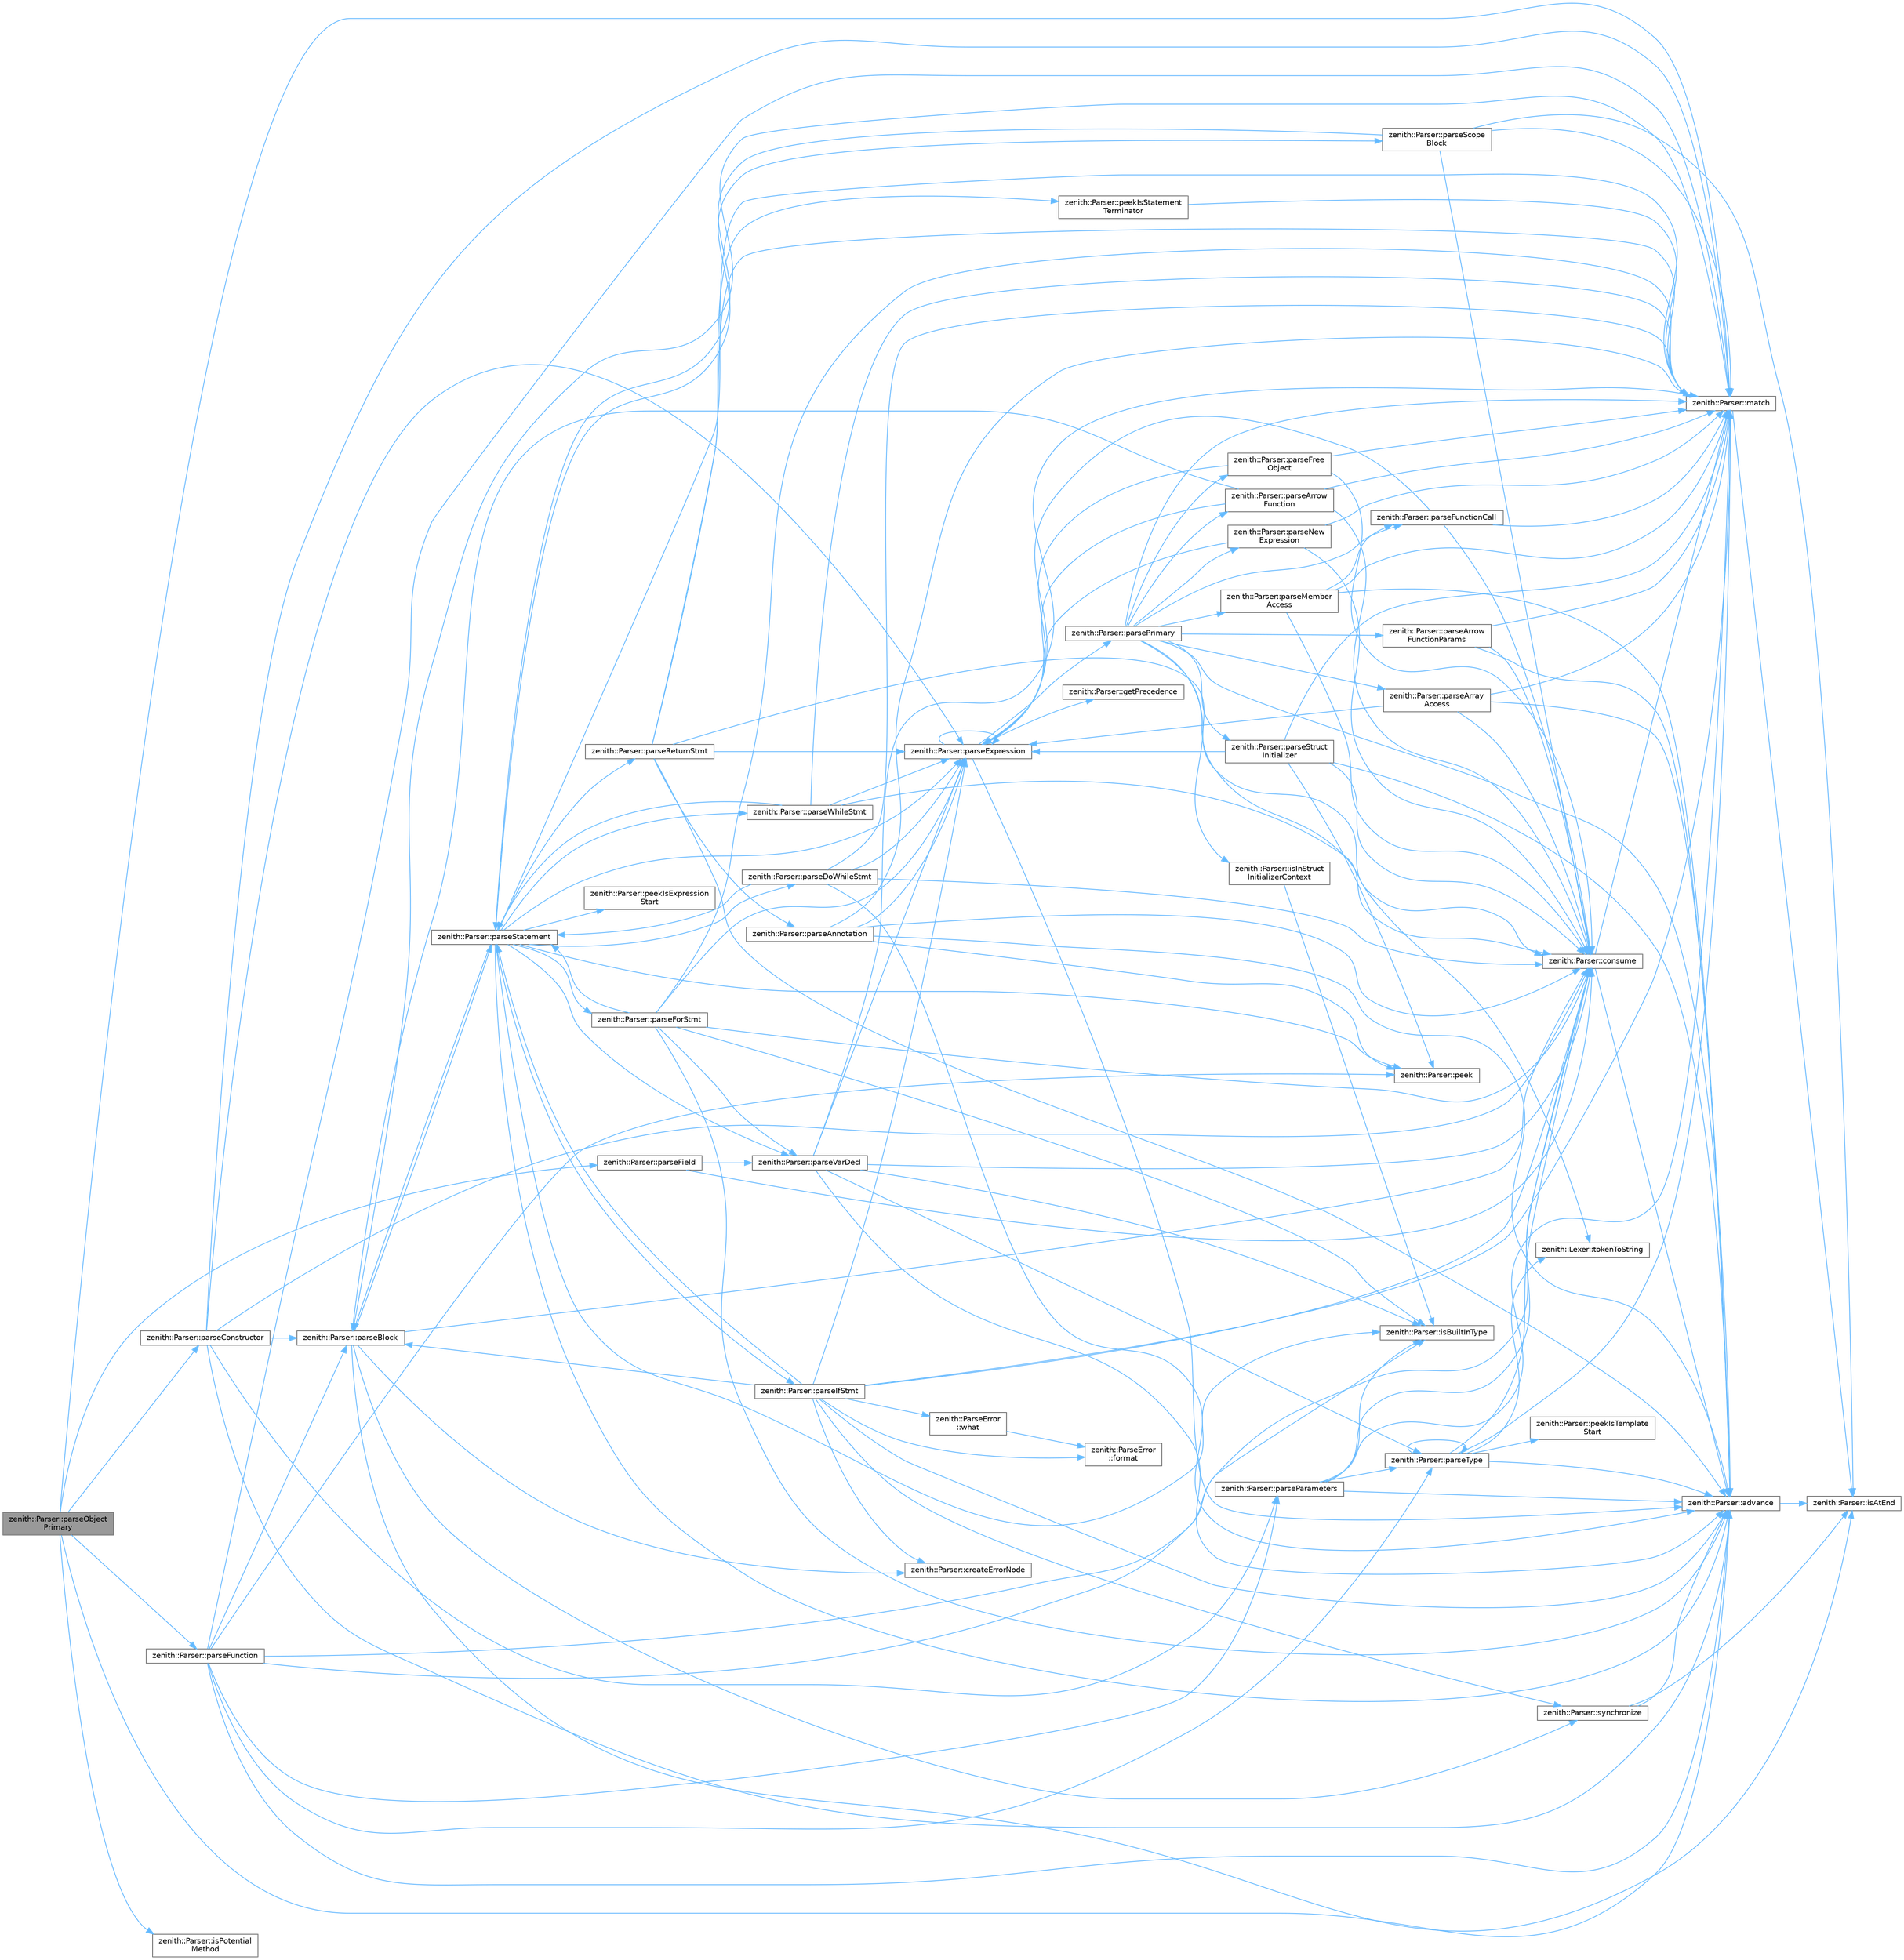 digraph "zenith::Parser::parseObjectPrimary"
{
 // LATEX_PDF_SIZE
  bgcolor="transparent";
  edge [fontname=Helvetica,fontsize=10,labelfontname=Helvetica,labelfontsize=10];
  node [fontname=Helvetica,fontsize=10,shape=box,height=0.2,width=0.4];
  rankdir="LR";
  Node1 [id="Node000001",label="zenith::Parser::parseObject\lPrimary",height=0.2,width=0.4,color="gray40", fillcolor="grey60", style="filled", fontcolor="black",tooltip=" "];
  Node1 -> Node2 [id="edge1_Node000001_Node000002",color="steelblue1",style="solid",tooltip=" "];
  Node2 [id="Node000002",label="zenith::Parser::advance",height=0.2,width=0.4,color="grey40", fillcolor="white", style="filled",URL="$classzenith_1_1_parser.html#a9639927866a398781d4c1d205da431d8",tooltip=" "];
  Node2 -> Node3 [id="edge2_Node000002_Node000003",color="steelblue1",style="solid",tooltip=" "];
  Node3 [id="Node000003",label="zenith::Parser::isAtEnd",height=0.2,width=0.4,color="grey40", fillcolor="white", style="filled",URL="$classzenith_1_1_parser.html#a7fa9d1e2197db94168ba4e2c4fd98ad1",tooltip=" "];
  Node1 -> Node4 [id="edge3_Node000001_Node000004",color="steelblue1",style="solid",tooltip=" "];
  Node4 [id="Node000004",label="zenith::Parser::isPotential\lMethod",height=0.2,width=0.4,color="grey40", fillcolor="white", style="filled",URL="$classzenith_1_1_parser.html#a3ce12be12969221d8326beb893810acd",tooltip=" "];
  Node1 -> Node5 [id="edge4_Node000001_Node000005",color="steelblue1",style="solid",tooltip=" "];
  Node5 [id="Node000005",label="zenith::Parser::match",height=0.2,width=0.4,color="grey40", fillcolor="white", style="filled",URL="$classzenith_1_1_parser.html#a6a8b25ba2a7a7f371a02b1419121e8cb",tooltip=" "];
  Node5 -> Node3 [id="edge5_Node000005_Node000003",color="steelblue1",style="solid",tooltip=" "];
  Node1 -> Node6 [id="edge6_Node000001_Node000006",color="steelblue1",style="solid",tooltip=" "];
  Node6 [id="Node000006",label="zenith::Parser::parseConstructor",height=0.2,width=0.4,color="grey40", fillcolor="white", style="filled",URL="$classzenith_1_1_parser.html#ae37a2b420e456af55c07efd04676b4af",tooltip=" "];
  Node6 -> Node2 [id="edge7_Node000006_Node000002",color="steelblue1",style="solid",tooltip=" "];
  Node6 -> Node7 [id="edge8_Node000006_Node000007",color="steelblue1",style="solid",tooltip=" "];
  Node7 [id="Node000007",label="zenith::Parser::consume",height=0.2,width=0.4,color="grey40", fillcolor="white", style="filled",URL="$classzenith_1_1_parser.html#a729f5bdd53b7be97e8f5f3fb28f64249",tooltip=" "];
  Node7 -> Node2 [id="edge9_Node000007_Node000002",color="steelblue1",style="solid",tooltip=" "];
  Node7 -> Node5 [id="edge10_Node000007_Node000005",color="steelblue1",style="solid",tooltip=" "];
  Node6 -> Node5 [id="edge11_Node000006_Node000005",color="steelblue1",style="solid",tooltip=" "];
  Node6 -> Node8 [id="edge12_Node000006_Node000008",color="steelblue1",style="solid",tooltip=" "];
  Node8 [id="Node000008",label="zenith::Parser::parseBlock",height=0.2,width=0.4,color="grey40", fillcolor="white", style="filled",URL="$classzenith_1_1_parser.html#afed5c18e77fc012fe5db9f9e6175e642",tooltip=" "];
  Node8 -> Node7 [id="edge13_Node000008_Node000007",color="steelblue1",style="solid",tooltip=" "];
  Node8 -> Node9 [id="edge14_Node000008_Node000009",color="steelblue1",style="solid",tooltip=" "];
  Node9 [id="Node000009",label="zenith::Parser::createErrorNode",height=0.2,width=0.4,color="grey40", fillcolor="white", style="filled",URL="$classzenith_1_1_parser.html#a6576cab9cc379e6ba26cfce915ad3de6",tooltip=" "];
  Node8 -> Node3 [id="edge15_Node000008_Node000003",color="steelblue1",style="solid",tooltip=" "];
  Node8 -> Node5 [id="edge16_Node000008_Node000005",color="steelblue1",style="solid",tooltip=" "];
  Node8 -> Node10 [id="edge17_Node000008_Node000010",color="steelblue1",style="solid",tooltip=" "];
  Node10 [id="Node000010",label="zenith::Parser::parseStatement",height=0.2,width=0.4,color="grey40", fillcolor="white", style="filled",URL="$classzenith_1_1_parser.html#ada8dc19e8cb4a0f1b37d3ef6a2eb3f9d",tooltip=" "];
  Node10 -> Node2 [id="edge18_Node000010_Node000002",color="steelblue1",style="solid",tooltip=" "];
  Node10 -> Node11 [id="edge19_Node000010_Node000011",color="steelblue1",style="solid",tooltip=" "];
  Node11 [id="Node000011",label="zenith::Parser::isBuiltInType",height=0.2,width=0.4,color="grey40", fillcolor="white", style="filled",URL="$classzenith_1_1_parser.html#a68c100d957e0a8960de2fca188e23054",tooltip=" "];
  Node10 -> Node5 [id="edge20_Node000010_Node000005",color="steelblue1",style="solid",tooltip=" "];
  Node10 -> Node8 [id="edge21_Node000010_Node000008",color="steelblue1",style="solid",tooltip=" "];
  Node10 -> Node12 [id="edge22_Node000010_Node000012",color="steelblue1",style="solid",tooltip=" "];
  Node12 [id="Node000012",label="zenith::Parser::parseDoWhileStmt",height=0.2,width=0.4,color="grey40", fillcolor="white", style="filled",URL="$classzenith_1_1_parser.html#a17d038fc7ad2c0dac1b038889f4426ca",tooltip=" "];
  Node12 -> Node2 [id="edge23_Node000012_Node000002",color="steelblue1",style="solid",tooltip=" "];
  Node12 -> Node7 [id="edge24_Node000012_Node000007",color="steelblue1",style="solid",tooltip=" "];
  Node12 -> Node5 [id="edge25_Node000012_Node000005",color="steelblue1",style="solid",tooltip=" "];
  Node12 -> Node13 [id="edge26_Node000012_Node000013",color="steelblue1",style="solid",tooltip=" "];
  Node13 [id="Node000013",label="zenith::Parser::parseExpression",height=0.2,width=0.4,color="grey40", fillcolor="white", style="filled",URL="$classzenith_1_1_parser.html#a239906fd51d54598f6d3dcc18d97b6b9",tooltip=" "];
  Node13 -> Node2 [id="edge27_Node000013_Node000002",color="steelblue1",style="solid",tooltip=" "];
  Node13 -> Node14 [id="edge28_Node000013_Node000014",color="steelblue1",style="solid",tooltip=" "];
  Node14 [id="Node000014",label="zenith::Parser::getPrecedence",height=0.2,width=0.4,color="grey40", fillcolor="white", style="filled",URL="$classzenith_1_1_parser.html#a5386ec516fb692a1b1ecd9058ca2c19e",tooltip=" "];
  Node13 -> Node13 [id="edge29_Node000013_Node000013",color="steelblue1",style="solid",tooltip=" "];
  Node13 -> Node15 [id="edge30_Node000013_Node000015",color="steelblue1",style="solid",tooltip=" "];
  Node15 [id="Node000015",label="zenith::Parser::parsePrimary",height=0.2,width=0.4,color="grey40", fillcolor="white", style="filled",URL="$classzenith_1_1_parser.html#a9425b18adfbb62629ae5ea654addc7cb",tooltip=" "];
  Node15 -> Node2 [id="edge31_Node000015_Node000002",color="steelblue1",style="solid",tooltip=" "];
  Node15 -> Node16 [id="edge32_Node000015_Node000016",color="steelblue1",style="solid",tooltip=" "];
  Node16 [id="Node000016",label="zenith::Parser::isInStruct\lInitializerContext",height=0.2,width=0.4,color="grey40", fillcolor="white", style="filled",URL="$classzenith_1_1_parser.html#a122c98490d526265ce1a9a2ecaf188f9",tooltip=" "];
  Node16 -> Node11 [id="edge33_Node000016_Node000011",color="steelblue1",style="solid",tooltip=" "];
  Node15 -> Node5 [id="edge34_Node000015_Node000005",color="steelblue1",style="solid",tooltip=" "];
  Node15 -> Node17 [id="edge35_Node000015_Node000017",color="steelblue1",style="solid",tooltip=" "];
  Node17 [id="Node000017",label="zenith::Parser::parseArray\lAccess",height=0.2,width=0.4,color="grey40", fillcolor="white", style="filled",URL="$classzenith_1_1_parser.html#ad32b5cfe98f909cade9216d65b046f58",tooltip=" "];
  Node17 -> Node2 [id="edge36_Node000017_Node000002",color="steelblue1",style="solid",tooltip=" "];
  Node17 -> Node7 [id="edge37_Node000017_Node000007",color="steelblue1",style="solid",tooltip=" "];
  Node17 -> Node5 [id="edge38_Node000017_Node000005",color="steelblue1",style="solid",tooltip=" "];
  Node17 -> Node13 [id="edge39_Node000017_Node000013",color="steelblue1",style="solid",tooltip=" "];
  Node15 -> Node18 [id="edge40_Node000015_Node000018",color="steelblue1",style="solid",tooltip=" "];
  Node18 [id="Node000018",label="zenith::Parser::parseArrow\lFunction",height=0.2,width=0.4,color="grey40", fillcolor="white", style="filled",URL="$classzenith_1_1_parser.html#a7ea0f8e309ed2fbdf1a9e2ebfa2fbf8d",tooltip=" "];
  Node18 -> Node7 [id="edge41_Node000018_Node000007",color="steelblue1",style="solid",tooltip=" "];
  Node18 -> Node5 [id="edge42_Node000018_Node000005",color="steelblue1",style="solid",tooltip=" "];
  Node18 -> Node8 [id="edge43_Node000018_Node000008",color="steelblue1",style="solid",tooltip=" "];
  Node18 -> Node13 [id="edge44_Node000018_Node000013",color="steelblue1",style="solid",tooltip=" "];
  Node15 -> Node19 [id="edge45_Node000015_Node000019",color="steelblue1",style="solid",tooltip=" "];
  Node19 [id="Node000019",label="zenith::Parser::parseArrow\lFunctionParams",height=0.2,width=0.4,color="grey40", fillcolor="white", style="filled",URL="$classzenith_1_1_parser.html#adfd7efe9485b95d3c1d2acbcec912527",tooltip=" "];
  Node19 -> Node2 [id="edge46_Node000019_Node000002",color="steelblue1",style="solid",tooltip=" "];
  Node19 -> Node7 [id="edge47_Node000019_Node000007",color="steelblue1",style="solid",tooltip=" "];
  Node19 -> Node5 [id="edge48_Node000019_Node000005",color="steelblue1",style="solid",tooltip=" "];
  Node15 -> Node20 [id="edge49_Node000015_Node000020",color="steelblue1",style="solid",tooltip=" "];
  Node20 [id="Node000020",label="zenith::Parser::parseFree\lObject",height=0.2,width=0.4,color="grey40", fillcolor="white", style="filled",URL="$classzenith_1_1_parser.html#a697fe5477ca0023efdefd6e66f4e0a49",tooltip=" "];
  Node20 -> Node7 [id="edge50_Node000020_Node000007",color="steelblue1",style="solid",tooltip=" "];
  Node20 -> Node5 [id="edge51_Node000020_Node000005",color="steelblue1",style="solid",tooltip=" "];
  Node20 -> Node13 [id="edge52_Node000020_Node000013",color="steelblue1",style="solid",tooltip=" "];
  Node15 -> Node21 [id="edge53_Node000015_Node000021",color="steelblue1",style="solid",tooltip=" "];
  Node21 [id="Node000021",label="zenith::Parser::parseFunctionCall",height=0.2,width=0.4,color="grey40", fillcolor="white", style="filled",URL="$classzenith_1_1_parser.html#ae2442c2e624e13794605b1ff56047ee8",tooltip=" "];
  Node21 -> Node7 [id="edge54_Node000021_Node000007",color="steelblue1",style="solid",tooltip=" "];
  Node21 -> Node5 [id="edge55_Node000021_Node000005",color="steelblue1",style="solid",tooltip=" "];
  Node21 -> Node13 [id="edge56_Node000021_Node000013",color="steelblue1",style="solid",tooltip=" "];
  Node15 -> Node22 [id="edge57_Node000015_Node000022",color="steelblue1",style="solid",tooltip=" "];
  Node22 [id="Node000022",label="zenith::Parser::parseMember\lAccess",height=0.2,width=0.4,color="grey40", fillcolor="white", style="filled",URL="$classzenith_1_1_parser.html#a5f581f39453bce8e553d9d96c5c8d0d2",tooltip=" "];
  Node22 -> Node2 [id="edge58_Node000022_Node000002",color="steelblue1",style="solid",tooltip=" "];
  Node22 -> Node7 [id="edge59_Node000022_Node000007",color="steelblue1",style="solid",tooltip=" "];
  Node22 -> Node5 [id="edge60_Node000022_Node000005",color="steelblue1",style="solid",tooltip=" "];
  Node22 -> Node21 [id="edge61_Node000022_Node000021",color="steelblue1",style="solid",tooltip=" "];
  Node15 -> Node23 [id="edge62_Node000015_Node000023",color="steelblue1",style="solid",tooltip=" "];
  Node23 [id="Node000023",label="zenith::Parser::parseNew\lExpression",height=0.2,width=0.4,color="grey40", fillcolor="white", style="filled",URL="$classzenith_1_1_parser.html#aa984ed730ca80620a7033d259b6faea5",tooltip=" "];
  Node23 -> Node7 [id="edge63_Node000023_Node000007",color="steelblue1",style="solid",tooltip=" "];
  Node23 -> Node5 [id="edge64_Node000023_Node000005",color="steelblue1",style="solid",tooltip=" "];
  Node23 -> Node13 [id="edge65_Node000023_Node000013",color="steelblue1",style="solid",tooltip=" "];
  Node15 -> Node24 [id="edge66_Node000015_Node000024",color="steelblue1",style="solid",tooltip=" "];
  Node24 [id="Node000024",label="zenith::Parser::parseStruct\lInitializer",height=0.2,width=0.4,color="grey40", fillcolor="white", style="filled",URL="$classzenith_1_1_parser.html#a4646bbfa2a663abbc777ae26d44e9522",tooltip=" "];
  Node24 -> Node2 [id="edge67_Node000024_Node000002",color="steelblue1",style="solid",tooltip=" "];
  Node24 -> Node7 [id="edge68_Node000024_Node000007",color="steelblue1",style="solid",tooltip=" "];
  Node24 -> Node5 [id="edge69_Node000024_Node000005",color="steelblue1",style="solid",tooltip=" "];
  Node24 -> Node13 [id="edge70_Node000024_Node000013",color="steelblue1",style="solid",tooltip=" "];
  Node24 -> Node25 [id="edge71_Node000024_Node000025",color="steelblue1",style="solid",tooltip=" "];
  Node25 [id="Node000025",label="zenith::Parser::peek",height=0.2,width=0.4,color="grey40", fillcolor="white", style="filled",URL="$classzenith_1_1_parser.html#a979d431c48a2bb73bd40a9fd6d65ba36",tooltip=" "];
  Node15 -> Node26 [id="edge72_Node000015_Node000026",color="steelblue1",style="solid",tooltip=" "];
  Node26 [id="Node000026",label="zenith::Lexer::tokenToString",height=0.2,width=0.4,color="grey40", fillcolor="white", style="filled",URL="$classzenith_1_1_lexer.html#a7265d90eb9fdc3d46aacdcf2a7e84a23",tooltip=" "];
  Node12 -> Node10 [id="edge73_Node000012_Node000010",color="steelblue1",style="solid",tooltip=" "];
  Node10 -> Node13 [id="edge74_Node000010_Node000013",color="steelblue1",style="solid",tooltip=" "];
  Node10 -> Node27 [id="edge75_Node000010_Node000027",color="steelblue1",style="solid",tooltip=" "];
  Node27 [id="Node000027",label="zenith::Parser::parseForStmt",height=0.2,width=0.4,color="grey40", fillcolor="white", style="filled",URL="$classzenith_1_1_parser.html#ab8ae32b49e1a7d1492f14c6b381aa52b",tooltip=" "];
  Node27 -> Node2 [id="edge76_Node000027_Node000002",color="steelblue1",style="solid",tooltip=" "];
  Node27 -> Node7 [id="edge77_Node000027_Node000007",color="steelblue1",style="solid",tooltip=" "];
  Node27 -> Node11 [id="edge78_Node000027_Node000011",color="steelblue1",style="solid",tooltip=" "];
  Node27 -> Node5 [id="edge79_Node000027_Node000005",color="steelblue1",style="solid",tooltip=" "];
  Node27 -> Node13 [id="edge80_Node000027_Node000013",color="steelblue1",style="solid",tooltip=" "];
  Node27 -> Node10 [id="edge81_Node000027_Node000010",color="steelblue1",style="solid",tooltip=" "];
  Node27 -> Node28 [id="edge82_Node000027_Node000028",color="steelblue1",style="solid",tooltip=" "];
  Node28 [id="Node000028",label="zenith::Parser::parseVarDecl",height=0.2,width=0.4,color="grey40", fillcolor="white", style="filled",URL="$classzenith_1_1_parser.html#a4846f1e07a0155bb95bfee2888cd4e49",tooltip=" "];
  Node28 -> Node2 [id="edge83_Node000028_Node000002",color="steelblue1",style="solid",tooltip=" "];
  Node28 -> Node7 [id="edge84_Node000028_Node000007",color="steelblue1",style="solid",tooltip=" "];
  Node28 -> Node11 [id="edge85_Node000028_Node000011",color="steelblue1",style="solid",tooltip=" "];
  Node28 -> Node5 [id="edge86_Node000028_Node000005",color="steelblue1",style="solid",tooltip=" "];
  Node28 -> Node13 [id="edge87_Node000028_Node000013",color="steelblue1",style="solid",tooltip=" "];
  Node28 -> Node29 [id="edge88_Node000028_Node000029",color="steelblue1",style="solid",tooltip=" "];
  Node29 [id="Node000029",label="zenith::Parser::parseType",height=0.2,width=0.4,color="grey40", fillcolor="white", style="filled",URL="$classzenith_1_1_parser.html#a62bb32082ed32f00e6071e1acc026ea1",tooltip=" "];
  Node29 -> Node2 [id="edge89_Node000029_Node000002",color="steelblue1",style="solid",tooltip=" "];
  Node29 -> Node7 [id="edge90_Node000029_Node000007",color="steelblue1",style="solid",tooltip=" "];
  Node29 -> Node5 [id="edge91_Node000029_Node000005",color="steelblue1",style="solid",tooltip=" "];
  Node29 -> Node29 [id="edge92_Node000029_Node000029",color="steelblue1",style="solid",tooltip=" "];
  Node29 -> Node30 [id="edge93_Node000029_Node000030",color="steelblue1",style="solid",tooltip=" "];
  Node30 [id="Node000030",label="zenith::Parser::peekIsTemplate\lStart",height=0.2,width=0.4,color="grey40", fillcolor="white", style="filled",URL="$classzenith_1_1_parser.html#adc6473d2aff0043321f35dfdf132f618",tooltip=" "];
  Node29 -> Node26 [id="edge94_Node000029_Node000026",color="steelblue1",style="solid",tooltip=" "];
  Node10 -> Node31 [id="edge95_Node000010_Node000031",color="steelblue1",style="solid",tooltip=" "];
  Node31 [id="Node000031",label="zenith::Parser::parseIfStmt",height=0.2,width=0.4,color="grey40", fillcolor="white", style="filled",URL="$classzenith_1_1_parser.html#a6086729ddce119c88e10fe622d069d8f",tooltip=" "];
  Node31 -> Node2 [id="edge96_Node000031_Node000002",color="steelblue1",style="solid",tooltip=" "];
  Node31 -> Node7 [id="edge97_Node000031_Node000007",color="steelblue1",style="solid",tooltip=" "];
  Node31 -> Node9 [id="edge98_Node000031_Node000009",color="steelblue1",style="solid",tooltip=" "];
  Node31 -> Node32 [id="edge99_Node000031_Node000032",color="steelblue1",style="solid",tooltip=" "];
  Node32 [id="Node000032",label="zenith::ParseError\l::format",height=0.2,width=0.4,color="grey40", fillcolor="white", style="filled",URL="$classzenith_1_1_parse_error.html#a432ddabc956004a6660137f537d2ba45",tooltip=" "];
  Node31 -> Node5 [id="edge100_Node000031_Node000005",color="steelblue1",style="solid",tooltip=" "];
  Node31 -> Node8 [id="edge101_Node000031_Node000008",color="steelblue1",style="solid",tooltip=" "];
  Node31 -> Node13 [id="edge102_Node000031_Node000013",color="steelblue1",style="solid",tooltip=" "];
  Node31 -> Node10 [id="edge103_Node000031_Node000010",color="steelblue1",style="solid",tooltip=" "];
  Node31 -> Node33 [id="edge104_Node000031_Node000033",color="steelblue1",style="solid",tooltip=" "];
  Node33 [id="Node000033",label="zenith::Parser::synchronize",height=0.2,width=0.4,color="grey40", fillcolor="white", style="filled",URL="$classzenith_1_1_parser.html#a09ca7eb4b886643cc7673062713a718f",tooltip=" "];
  Node33 -> Node2 [id="edge105_Node000033_Node000002",color="steelblue1",style="solid",tooltip=" "];
  Node33 -> Node3 [id="edge106_Node000033_Node000003",color="steelblue1",style="solid",tooltip=" "];
  Node31 -> Node34 [id="edge107_Node000031_Node000034",color="steelblue1",style="solid",tooltip=" "];
  Node34 [id="Node000034",label="zenith::ParseError\l::what",height=0.2,width=0.4,color="grey40", fillcolor="white", style="filled",URL="$classzenith_1_1_parse_error.html#a9fb114a980ca601574f4dd9cf122aa0e",tooltip=" "];
  Node34 -> Node32 [id="edge108_Node000034_Node000032",color="steelblue1",style="solid",tooltip=" "];
  Node10 -> Node35 [id="edge109_Node000010_Node000035",color="steelblue1",style="solid",tooltip=" "];
  Node35 [id="Node000035",label="zenith::Parser::parseReturnStmt",height=0.2,width=0.4,color="grey40", fillcolor="white", style="filled",URL="$classzenith_1_1_parser.html#a5e026e55d4a57bea1b5ffa7d3b5e93a8",tooltip=" "];
  Node35 -> Node2 [id="edge110_Node000035_Node000002",color="steelblue1",style="solid",tooltip=" "];
  Node35 -> Node7 [id="edge111_Node000035_Node000007",color="steelblue1",style="solid",tooltip=" "];
  Node35 -> Node5 [id="edge112_Node000035_Node000005",color="steelblue1",style="solid",tooltip=" "];
  Node35 -> Node36 [id="edge113_Node000035_Node000036",color="steelblue1",style="solid",tooltip=" "];
  Node36 [id="Node000036",label="zenith::Parser::parseAnnotation",height=0.2,width=0.4,color="grey40", fillcolor="white", style="filled",URL="$classzenith_1_1_parser.html#afff2e82900309df63d9aa89f4d3e31d6",tooltip=" "];
  Node36 -> Node2 [id="edge114_Node000036_Node000002",color="steelblue1",style="solid",tooltip=" "];
  Node36 -> Node7 [id="edge115_Node000036_Node000007",color="steelblue1",style="solid",tooltip=" "];
  Node36 -> Node5 [id="edge116_Node000036_Node000005",color="steelblue1",style="solid",tooltip=" "];
  Node36 -> Node13 [id="edge117_Node000036_Node000013",color="steelblue1",style="solid",tooltip=" "];
  Node36 -> Node25 [id="edge118_Node000036_Node000025",color="steelblue1",style="solid",tooltip=" "];
  Node35 -> Node13 [id="edge119_Node000035_Node000013",color="steelblue1",style="solid",tooltip=" "];
  Node35 -> Node37 [id="edge120_Node000035_Node000037",color="steelblue1",style="solid",tooltip=" "];
  Node37 [id="Node000037",label="zenith::Parser::peekIsStatement\lTerminator",height=0.2,width=0.4,color="grey40", fillcolor="white", style="filled",URL="$classzenith_1_1_parser.html#a4deb3146abfbc7ce7f5a4cc973a9fc18",tooltip=" "];
  Node37 -> Node5 [id="edge121_Node000037_Node000005",color="steelblue1",style="solid",tooltip=" "];
  Node10 -> Node38 [id="edge122_Node000010_Node000038",color="steelblue1",style="solid",tooltip=" "];
  Node38 [id="Node000038",label="zenith::Parser::parseScope\lBlock",height=0.2,width=0.4,color="grey40", fillcolor="white", style="filled",URL="$classzenith_1_1_parser.html#acd4ccda2b4a409498daa93e31f2bc23f",tooltip=" "];
  Node38 -> Node7 [id="edge123_Node000038_Node000007",color="steelblue1",style="solid",tooltip=" "];
  Node38 -> Node3 [id="edge124_Node000038_Node000003",color="steelblue1",style="solid",tooltip=" "];
  Node38 -> Node5 [id="edge125_Node000038_Node000005",color="steelblue1",style="solid",tooltip=" "];
  Node38 -> Node10 [id="edge126_Node000038_Node000010",color="steelblue1",style="solid",tooltip=" "];
  Node10 -> Node28 [id="edge127_Node000010_Node000028",color="steelblue1",style="solid",tooltip=" "];
  Node10 -> Node39 [id="edge128_Node000010_Node000039",color="steelblue1",style="solid",tooltip=" "];
  Node39 [id="Node000039",label="zenith::Parser::parseWhileStmt",height=0.2,width=0.4,color="grey40", fillcolor="white", style="filled",URL="$classzenith_1_1_parser.html#a6f8fd13014d6a0e82f53ce08a8f9766d",tooltip=" "];
  Node39 -> Node7 [id="edge129_Node000039_Node000007",color="steelblue1",style="solid",tooltip=" "];
  Node39 -> Node5 [id="edge130_Node000039_Node000005",color="steelblue1",style="solid",tooltip=" "];
  Node39 -> Node13 [id="edge131_Node000039_Node000013",color="steelblue1",style="solid",tooltip=" "];
  Node39 -> Node10 [id="edge132_Node000039_Node000010",color="steelblue1",style="solid",tooltip=" "];
  Node10 -> Node25 [id="edge133_Node000010_Node000025",color="steelblue1",style="solid",tooltip=" "];
  Node10 -> Node40 [id="edge134_Node000010_Node000040",color="steelblue1",style="solid",tooltip=" "];
  Node40 [id="Node000040",label="zenith::Parser::peekIsExpression\lStart",height=0.2,width=0.4,color="grey40", fillcolor="white", style="filled",URL="$classzenith_1_1_parser.html#ad60004f6810cc28102461c948ec5bb2f",tooltip=" "];
  Node8 -> Node33 [id="edge135_Node000008_Node000033",color="steelblue1",style="solid",tooltip=" "];
  Node6 -> Node13 [id="edge136_Node000006_Node000013",color="steelblue1",style="solid",tooltip=" "];
  Node6 -> Node41 [id="edge137_Node000006_Node000041",color="steelblue1",style="solid",tooltip=" "];
  Node41 [id="Node000041",label="zenith::Parser::parseParameters",height=0.2,width=0.4,color="grey40", fillcolor="white", style="filled",URL="$classzenith_1_1_parser.html#ae6835a329d4b3f36036803ea2c8968fb",tooltip=" "];
  Node41 -> Node2 [id="edge138_Node000041_Node000002",color="steelblue1",style="solid",tooltip=" "];
  Node41 -> Node7 [id="edge139_Node000041_Node000007",color="steelblue1",style="solid",tooltip=" "];
  Node41 -> Node11 [id="edge140_Node000041_Node000011",color="steelblue1",style="solid",tooltip=" "];
  Node41 -> Node5 [id="edge141_Node000041_Node000005",color="steelblue1",style="solid",tooltip=" "];
  Node41 -> Node29 [id="edge142_Node000041_Node000029",color="steelblue1",style="solid",tooltip=" "];
  Node1 -> Node42 [id="edge143_Node000001_Node000042",color="steelblue1",style="solid",tooltip=" "];
  Node42 [id="Node000042",label="zenith::Parser::parseField",height=0.2,width=0.4,color="grey40", fillcolor="white", style="filled",URL="$classzenith_1_1_parser.html#a12db59c0397e2ec966e47382f55b4ab8",tooltip=" "];
  Node42 -> Node7 [id="edge144_Node000042_Node000007",color="steelblue1",style="solid",tooltip=" "];
  Node42 -> Node28 [id="edge145_Node000042_Node000028",color="steelblue1",style="solid",tooltip=" "];
  Node1 -> Node43 [id="edge146_Node000001_Node000043",color="steelblue1",style="solid",tooltip=" "];
  Node43 [id="Node000043",label="zenith::Parser::parseFunction",height=0.2,width=0.4,color="grey40", fillcolor="white", style="filled",URL="$classzenith_1_1_parser.html#a8647a213885b6a7d25032d40410f827b",tooltip=" "];
  Node43 -> Node2 [id="edge147_Node000043_Node000002",color="steelblue1",style="solid",tooltip=" "];
  Node43 -> Node7 [id="edge148_Node000043_Node000007",color="steelblue1",style="solid",tooltip=" "];
  Node43 -> Node11 [id="edge149_Node000043_Node000011",color="steelblue1",style="solid",tooltip=" "];
  Node43 -> Node5 [id="edge150_Node000043_Node000005",color="steelblue1",style="solid",tooltip=" "];
  Node43 -> Node8 [id="edge151_Node000043_Node000008",color="steelblue1",style="solid",tooltip=" "];
  Node43 -> Node41 [id="edge152_Node000043_Node000041",color="steelblue1",style="solid",tooltip=" "];
  Node43 -> Node29 [id="edge153_Node000043_Node000029",color="steelblue1",style="solid",tooltip=" "];
  Node43 -> Node25 [id="edge154_Node000043_Node000025",color="steelblue1",style="solid",tooltip=" "];
}
